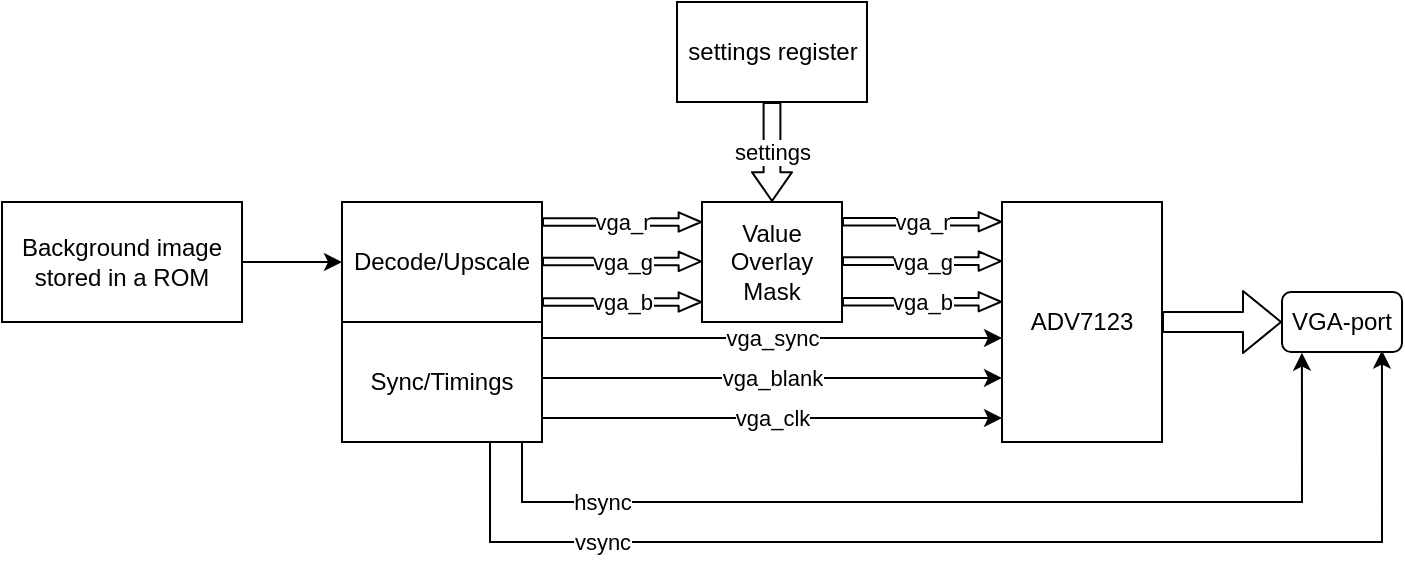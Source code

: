 <mxfile version="15.2.7" type="device"><diagram id="k9deXhnJQN2PB5MWp7MM" name="Page-1"><mxGraphModel dx="846" dy="448" grid="1" gridSize="10" guides="1" tooltips="1" connect="1" arrows="1" fold="1" page="1" pageScale="1" pageWidth="827" pageHeight="1169" math="0" shadow="0"><root><mxCell id="0"/><mxCell id="1" parent="0"/><mxCell id="3ACbmKxcGXyjb66V7iCW-22" style="edgeStyle=orthogonalEdgeStyle;rounded=0;orthogonalLoop=1;jettySize=auto;html=1;entryX=0;entryY=0.5;entryDx=0;entryDy=0;" parent="1" source="3ACbmKxcGXyjb66V7iCW-1" target="3ACbmKxcGXyjb66V7iCW-3" edge="1"><mxGeometry relative="1" as="geometry"/></mxCell><mxCell id="3ACbmKxcGXyjb66V7iCW-1" value="Background image stored in a ROM" style="rounded=0;whiteSpace=wrap;html=1;" parent="1" vertex="1"><mxGeometry x="140" y="280" width="120" height="60" as="geometry"/></mxCell><mxCell id="3ACbmKxcGXyjb66V7iCW-3" value="Decode/Upscale" style="rounded=0;whiteSpace=wrap;html=1;" parent="1" vertex="1"><mxGeometry x="310" y="280" width="100" height="60" as="geometry"/></mxCell><mxCell id="3ACbmKxcGXyjb66V7iCW-40" style="edgeStyle=orthogonalEdgeStyle;rounded=0;orthogonalLoop=1;jettySize=auto;html=1;strokeWidth=1;entryX=0.166;entryY=1.011;entryDx=0;entryDy=0;entryPerimeter=0;" parent="1" source="3ACbmKxcGXyjb66V7iCW-21" target="3ACbmKxcGXyjb66V7iCW-24" edge="1"><mxGeometry relative="1" as="geometry"><mxPoint x="679" y="420" as="targetPoint"/><Array as="points"><mxPoint x="400" y="430"/><mxPoint x="790" y="430"/></Array></mxGeometry></mxCell><mxCell id="3ACbmKxcGXyjb66V7iCW-21" value="Sync/Timings" style="rounded=0;whiteSpace=wrap;html=1;" parent="1" vertex="1"><mxGeometry x="310" y="340" width="100" height="60" as="geometry"/></mxCell><mxCell id="3ACbmKxcGXyjb66V7iCW-24" value="VGA-port" style="rounded=1;whiteSpace=wrap;html=1;" parent="1" vertex="1"><mxGeometry x="780" y="325" width="60" height="30" as="geometry"/></mxCell><mxCell id="3ACbmKxcGXyjb66V7iCW-27" value="" style="endArrow=classic;html=1;shape=flexArrow;strokeWidth=1;endSize=3.395;startSize=6;endWidth=4.853;width=3.81;" parent="1" edge="1"><mxGeometry relative="1" as="geometry"><mxPoint x="410" y="290" as="sourcePoint"/><mxPoint x="490" y="290" as="targetPoint"/></mxGeometry></mxCell><mxCell id="3ACbmKxcGXyjb66V7iCW-28" value="vga_r" style="edgeLabel;resizable=0;html=1;align=center;verticalAlign=middle;" parent="3ACbmKxcGXyjb66V7iCW-27" connectable="0" vertex="1"><mxGeometry relative="1" as="geometry"/></mxCell><mxCell id="3ACbmKxcGXyjb66V7iCW-30" value="" style="endArrow=classic;html=1;shape=flexArrow;strokeWidth=1;endSize=3.395;startSize=6;endWidth=4.853;width=3.81;" parent="1" edge="1"><mxGeometry relative="1" as="geometry"><mxPoint x="410" y="309.72" as="sourcePoint"/><mxPoint x="490" y="309.72" as="targetPoint"/></mxGeometry></mxCell><mxCell id="3ACbmKxcGXyjb66V7iCW-31" value="vga_g&lt;span style=&quot;white-space: pre&quot;&gt;&lt;/span&gt;" style="edgeLabel;resizable=0;html=1;align=center;verticalAlign=middle;" parent="3ACbmKxcGXyjb66V7iCW-30" connectable="0" vertex="1"><mxGeometry relative="1" as="geometry"/></mxCell><mxCell id="3ACbmKxcGXyjb66V7iCW-32" value="" style="endArrow=classic;html=1;shape=flexArrow;strokeWidth=1;endSize=3.395;startSize=6;endWidth=4.853;width=3.81;" parent="1" edge="1"><mxGeometry relative="1" as="geometry"><mxPoint x="410" y="330" as="sourcePoint"/><mxPoint x="490" y="330" as="targetPoint"/></mxGeometry></mxCell><mxCell id="3ACbmKxcGXyjb66V7iCW-33" value="vga_b" style="edgeLabel;resizable=0;html=1;align=center;verticalAlign=middle;" parent="3ACbmKxcGXyjb66V7iCW-32" connectable="0" vertex="1"><mxGeometry relative="1" as="geometry"/></mxCell><mxCell id="3ACbmKxcGXyjb66V7iCW-34" value="" style="endArrow=classic;html=1;startSize=6;endSize=6;strokeWidth=1;" parent="1" edge="1"><mxGeometry relative="1" as="geometry"><mxPoint x="410" y="348" as="sourcePoint"/><mxPoint x="640" y="348" as="targetPoint"/></mxGeometry></mxCell><mxCell id="3ACbmKxcGXyjb66V7iCW-35" value="vga_sync" style="edgeLabel;resizable=0;html=1;align=center;verticalAlign=middle;" parent="3ACbmKxcGXyjb66V7iCW-34" connectable="0" vertex="1"><mxGeometry relative="1" as="geometry"/></mxCell><mxCell id="3ACbmKxcGXyjb66V7iCW-36" value="" style="endArrow=classic;html=1;startSize=6;endSize=6;strokeWidth=1;entryX=0;entryY=0.733;entryDx=0;entryDy=0;entryPerimeter=0;" parent="1" target="KBB62rDzik6r7ujPnV2O-11" edge="1"><mxGeometry relative="1" as="geometry"><mxPoint x="410" y="368" as="sourcePoint"/><mxPoint x="630" y="368" as="targetPoint"/></mxGeometry></mxCell><mxCell id="3ACbmKxcGXyjb66V7iCW-37" value="vga_blank" style="edgeLabel;resizable=0;html=1;align=center;verticalAlign=middle;" parent="3ACbmKxcGXyjb66V7iCW-36" connectable="0" vertex="1"><mxGeometry relative="1" as="geometry"/></mxCell><mxCell id="3ACbmKxcGXyjb66V7iCW-38" value="" style="endArrow=classic;html=1;startSize=6;endSize=6;strokeWidth=1;" parent="1" edge="1"><mxGeometry relative="1" as="geometry"><mxPoint x="410" y="388" as="sourcePoint"/><mxPoint x="640" y="388" as="targetPoint"/></mxGeometry></mxCell><mxCell id="3ACbmKxcGXyjb66V7iCW-39" value="&lt;div&gt;vga_clk&lt;/div&gt;" style="edgeLabel;resizable=0;html=1;align=center;verticalAlign=middle;" parent="3ACbmKxcGXyjb66V7iCW-38" connectable="0" vertex="1"><mxGeometry relative="1" as="geometry"/></mxCell><mxCell id="3ACbmKxcGXyjb66V7iCW-41" style="edgeStyle=orthogonalEdgeStyle;rounded=0;orthogonalLoop=1;jettySize=auto;html=1;strokeWidth=1;entryX=0.833;entryY=0.976;entryDx=0;entryDy=0;entryPerimeter=0;" parent="1" target="3ACbmKxcGXyjb66V7iCW-24" edge="1"><mxGeometry relative="1" as="geometry"><mxPoint x="790" y="470" as="targetPoint"/><mxPoint x="384" y="400" as="sourcePoint"/><Array as="points"><mxPoint x="384" y="450"/><mxPoint x="830" y="450"/></Array></mxGeometry></mxCell><mxCell id="KBB62rDzik6r7ujPnV2O-1" value="hsync" style="edgeLabel;resizable=0;html=1;align=center;verticalAlign=middle;" parent="1" connectable="0" vertex="1"><mxGeometry x="440" y="430" as="geometry"/></mxCell><mxCell id="KBB62rDzik6r7ujPnV2O-2" value="vsync" style="edgeLabel;resizable=0;html=1;align=center;verticalAlign=middle;" parent="1" connectable="0" vertex="1"><mxGeometry x="440" y="450" as="geometry"/></mxCell><mxCell id="KBB62rDzik6r7ujPnV2O-3" value="Value Overlay Mask" style="rounded=0;whiteSpace=wrap;html=1;" parent="1" vertex="1"><mxGeometry x="490" y="280" width="70" height="60" as="geometry"/></mxCell><mxCell id="KBB62rDzik6r7ujPnV2O-4" value="" style="endArrow=classic;html=1;shape=flexArrow;strokeWidth=1;endSize=3.395;startSize=6;endWidth=4.853;width=3.81;" parent="1" edge="1"><mxGeometry relative="1" as="geometry"><mxPoint x="560" y="289.86" as="sourcePoint"/><mxPoint x="640" y="289.86" as="targetPoint"/></mxGeometry></mxCell><mxCell id="KBB62rDzik6r7ujPnV2O-5" value="vga_r" style="edgeLabel;resizable=0;html=1;align=center;verticalAlign=middle;" parent="KBB62rDzik6r7ujPnV2O-4" connectable="0" vertex="1"><mxGeometry relative="1" as="geometry"/></mxCell><mxCell id="KBB62rDzik6r7ujPnV2O-6" value="" style="endArrow=classic;html=1;shape=flexArrow;strokeWidth=1;endSize=3.395;startSize=6;endWidth=4.853;width=3.81;" parent="1" edge="1"><mxGeometry relative="1" as="geometry"><mxPoint x="560" y="309.58" as="sourcePoint"/><mxPoint x="640" y="309.58" as="targetPoint"/></mxGeometry></mxCell><mxCell id="KBB62rDzik6r7ujPnV2O-7" value="vga_g&lt;span style=&quot;white-space: pre&quot;&gt;&lt;/span&gt;" style="edgeLabel;resizable=0;html=1;align=center;verticalAlign=middle;" parent="KBB62rDzik6r7ujPnV2O-6" connectable="0" vertex="1"><mxGeometry relative="1" as="geometry"/></mxCell><mxCell id="KBB62rDzik6r7ujPnV2O-8" value="" style="endArrow=classic;html=1;shape=flexArrow;strokeWidth=1;endSize=3.395;startSize=6;endWidth=4.853;width=3.81;" parent="1" edge="1"><mxGeometry relative="1" as="geometry"><mxPoint x="560" y="329.86" as="sourcePoint"/><mxPoint x="640" y="329.86" as="targetPoint"/></mxGeometry></mxCell><mxCell id="KBB62rDzik6r7ujPnV2O-9" value="vga_b" style="edgeLabel;resizable=0;html=1;align=center;verticalAlign=middle;" parent="KBB62rDzik6r7ujPnV2O-8" connectable="0" vertex="1"><mxGeometry relative="1" as="geometry"/></mxCell><mxCell id="KBB62rDzik6r7ujPnV2O-11" value="ADV7123" style="rounded=0;whiteSpace=wrap;html=1;" parent="1" vertex="1"><mxGeometry x="640" y="280" width="80" height="120" as="geometry"/></mxCell><mxCell id="KBB62rDzik6r7ujPnV2O-15" value="" style="shape=flexArrow;endArrow=classic;html=1;strokeWidth=1;entryX=0;entryY=0.5;entryDx=0;entryDy=0;" parent="1" target="3ACbmKxcGXyjb66V7iCW-24" edge="1"><mxGeometry width="50" height="50" relative="1" as="geometry"><mxPoint x="720" y="340" as="sourcePoint"/><mxPoint x="770" y="290" as="targetPoint"/></mxGeometry></mxCell><mxCell id="KBB62rDzik6r7ujPnV2O-16" value="settings register" style="rounded=0;whiteSpace=wrap;html=1;" parent="1" vertex="1"><mxGeometry x="477.5" y="180" width="95" height="50" as="geometry"/></mxCell><mxCell id="KBB62rDzik6r7ujPnV2O-18" value="" style="endArrow=classic;html=1;strokeWidth=1;exitX=0.5;exitY=1;exitDx=0;exitDy=0;entryX=0.5;entryY=0;entryDx=0;entryDy=0;shape=flexArrow;width=8.4;endSize=4.468;endWidth=10.64;" parent="1" source="KBB62rDzik6r7ujPnV2O-16" target="KBB62rDzik6r7ujPnV2O-3" edge="1"><mxGeometry relative="1" as="geometry"><mxPoint x="430" y="250" as="sourcePoint"/><mxPoint x="530" y="250" as="targetPoint"/></mxGeometry></mxCell><mxCell id="KBB62rDzik6r7ujPnV2O-19" value="settings" style="edgeLabel;resizable=0;html=1;align=center;verticalAlign=middle;" parent="KBB62rDzik6r7ujPnV2O-18" connectable="0" vertex="1"><mxGeometry relative="1" as="geometry"/></mxCell></root></mxGraphModel></diagram></mxfile>